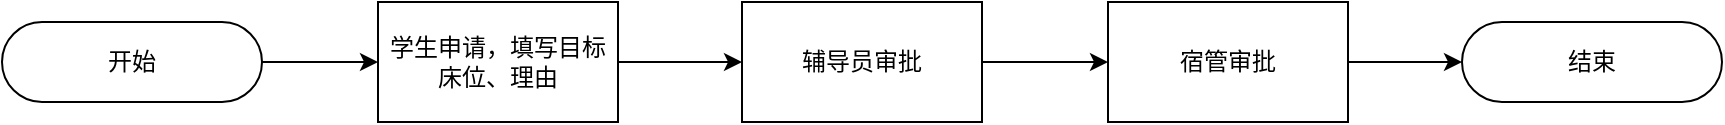 <mxfile version="26.2.8">
  <diagram name="第 1 页" id="67gQ4JnkG9fl3ow7jxzi">
    <mxGraphModel dx="1160" dy="775" grid="1" gridSize="10" guides="1" tooltips="1" connect="1" arrows="1" fold="1" page="1" pageScale="1" pageWidth="827" pageHeight="1169" math="0" shadow="0">
      <root>
        <mxCell id="0" />
        <mxCell id="1" parent="0" />
        <mxCell id="3yOCJwfLu6yhr36mBVDk-6" style="edgeStyle=orthogonalEdgeStyle;rounded=0;orthogonalLoop=1;jettySize=auto;html=1;" parent="1" source="3yOCJwfLu6yhr36mBVDk-1" target="3yOCJwfLu6yhr36mBVDk-2" edge="1">
          <mxGeometry relative="1" as="geometry" />
        </mxCell>
        <mxCell id="3yOCJwfLu6yhr36mBVDk-1" value="开始" style="rounded=1;whiteSpace=wrap;html=1;arcSize=50;" parent="1" vertex="1">
          <mxGeometry x="150" y="238" width="130" height="40" as="geometry" />
        </mxCell>
        <mxCell id="3yOCJwfLu6yhr36mBVDk-7" style="edgeStyle=orthogonalEdgeStyle;rounded=0;orthogonalLoop=1;jettySize=auto;html=1;" parent="1" source="3yOCJwfLu6yhr36mBVDk-2" target="3yOCJwfLu6yhr36mBVDk-3" edge="1">
          <mxGeometry relative="1" as="geometry" />
        </mxCell>
        <mxCell id="3yOCJwfLu6yhr36mBVDk-2" value="学生申请，填写目标床位、理由" style="rounded=0;whiteSpace=wrap;html=1;" parent="1" vertex="1">
          <mxGeometry x="338" y="228" width="120" height="60" as="geometry" />
        </mxCell>
        <mxCell id="bU_2ad1tirbhqz7aZ2nT-1" value="" style="edgeStyle=orthogonalEdgeStyle;rounded=0;orthogonalLoop=1;jettySize=auto;html=1;" edge="1" parent="1" source="3yOCJwfLu6yhr36mBVDk-3" target="3yOCJwfLu6yhr36mBVDk-4">
          <mxGeometry relative="1" as="geometry" />
        </mxCell>
        <mxCell id="3yOCJwfLu6yhr36mBVDk-3" value="辅导员审批" style="rounded=0;whiteSpace=wrap;html=1;" parent="1" vertex="1">
          <mxGeometry x="520" y="228" width="120" height="60" as="geometry" />
        </mxCell>
        <mxCell id="bU_2ad1tirbhqz7aZ2nT-2" value="" style="edgeStyle=orthogonalEdgeStyle;rounded=0;orthogonalLoop=1;jettySize=auto;html=1;" edge="1" parent="1" source="3yOCJwfLu6yhr36mBVDk-4" target="3yOCJwfLu6yhr36mBVDk-5">
          <mxGeometry relative="1" as="geometry" />
        </mxCell>
        <mxCell id="3yOCJwfLu6yhr36mBVDk-4" value="宿管审批" style="rounded=0;whiteSpace=wrap;html=1;" parent="1" vertex="1">
          <mxGeometry x="703" y="228" width="120" height="60" as="geometry" />
        </mxCell>
        <mxCell id="3yOCJwfLu6yhr36mBVDk-5" value="结束" style="rounded=1;whiteSpace=wrap;html=1;arcSize=50;" parent="1" vertex="1">
          <mxGeometry x="880" y="238" width="130" height="40" as="geometry" />
        </mxCell>
      </root>
    </mxGraphModel>
  </diagram>
</mxfile>
